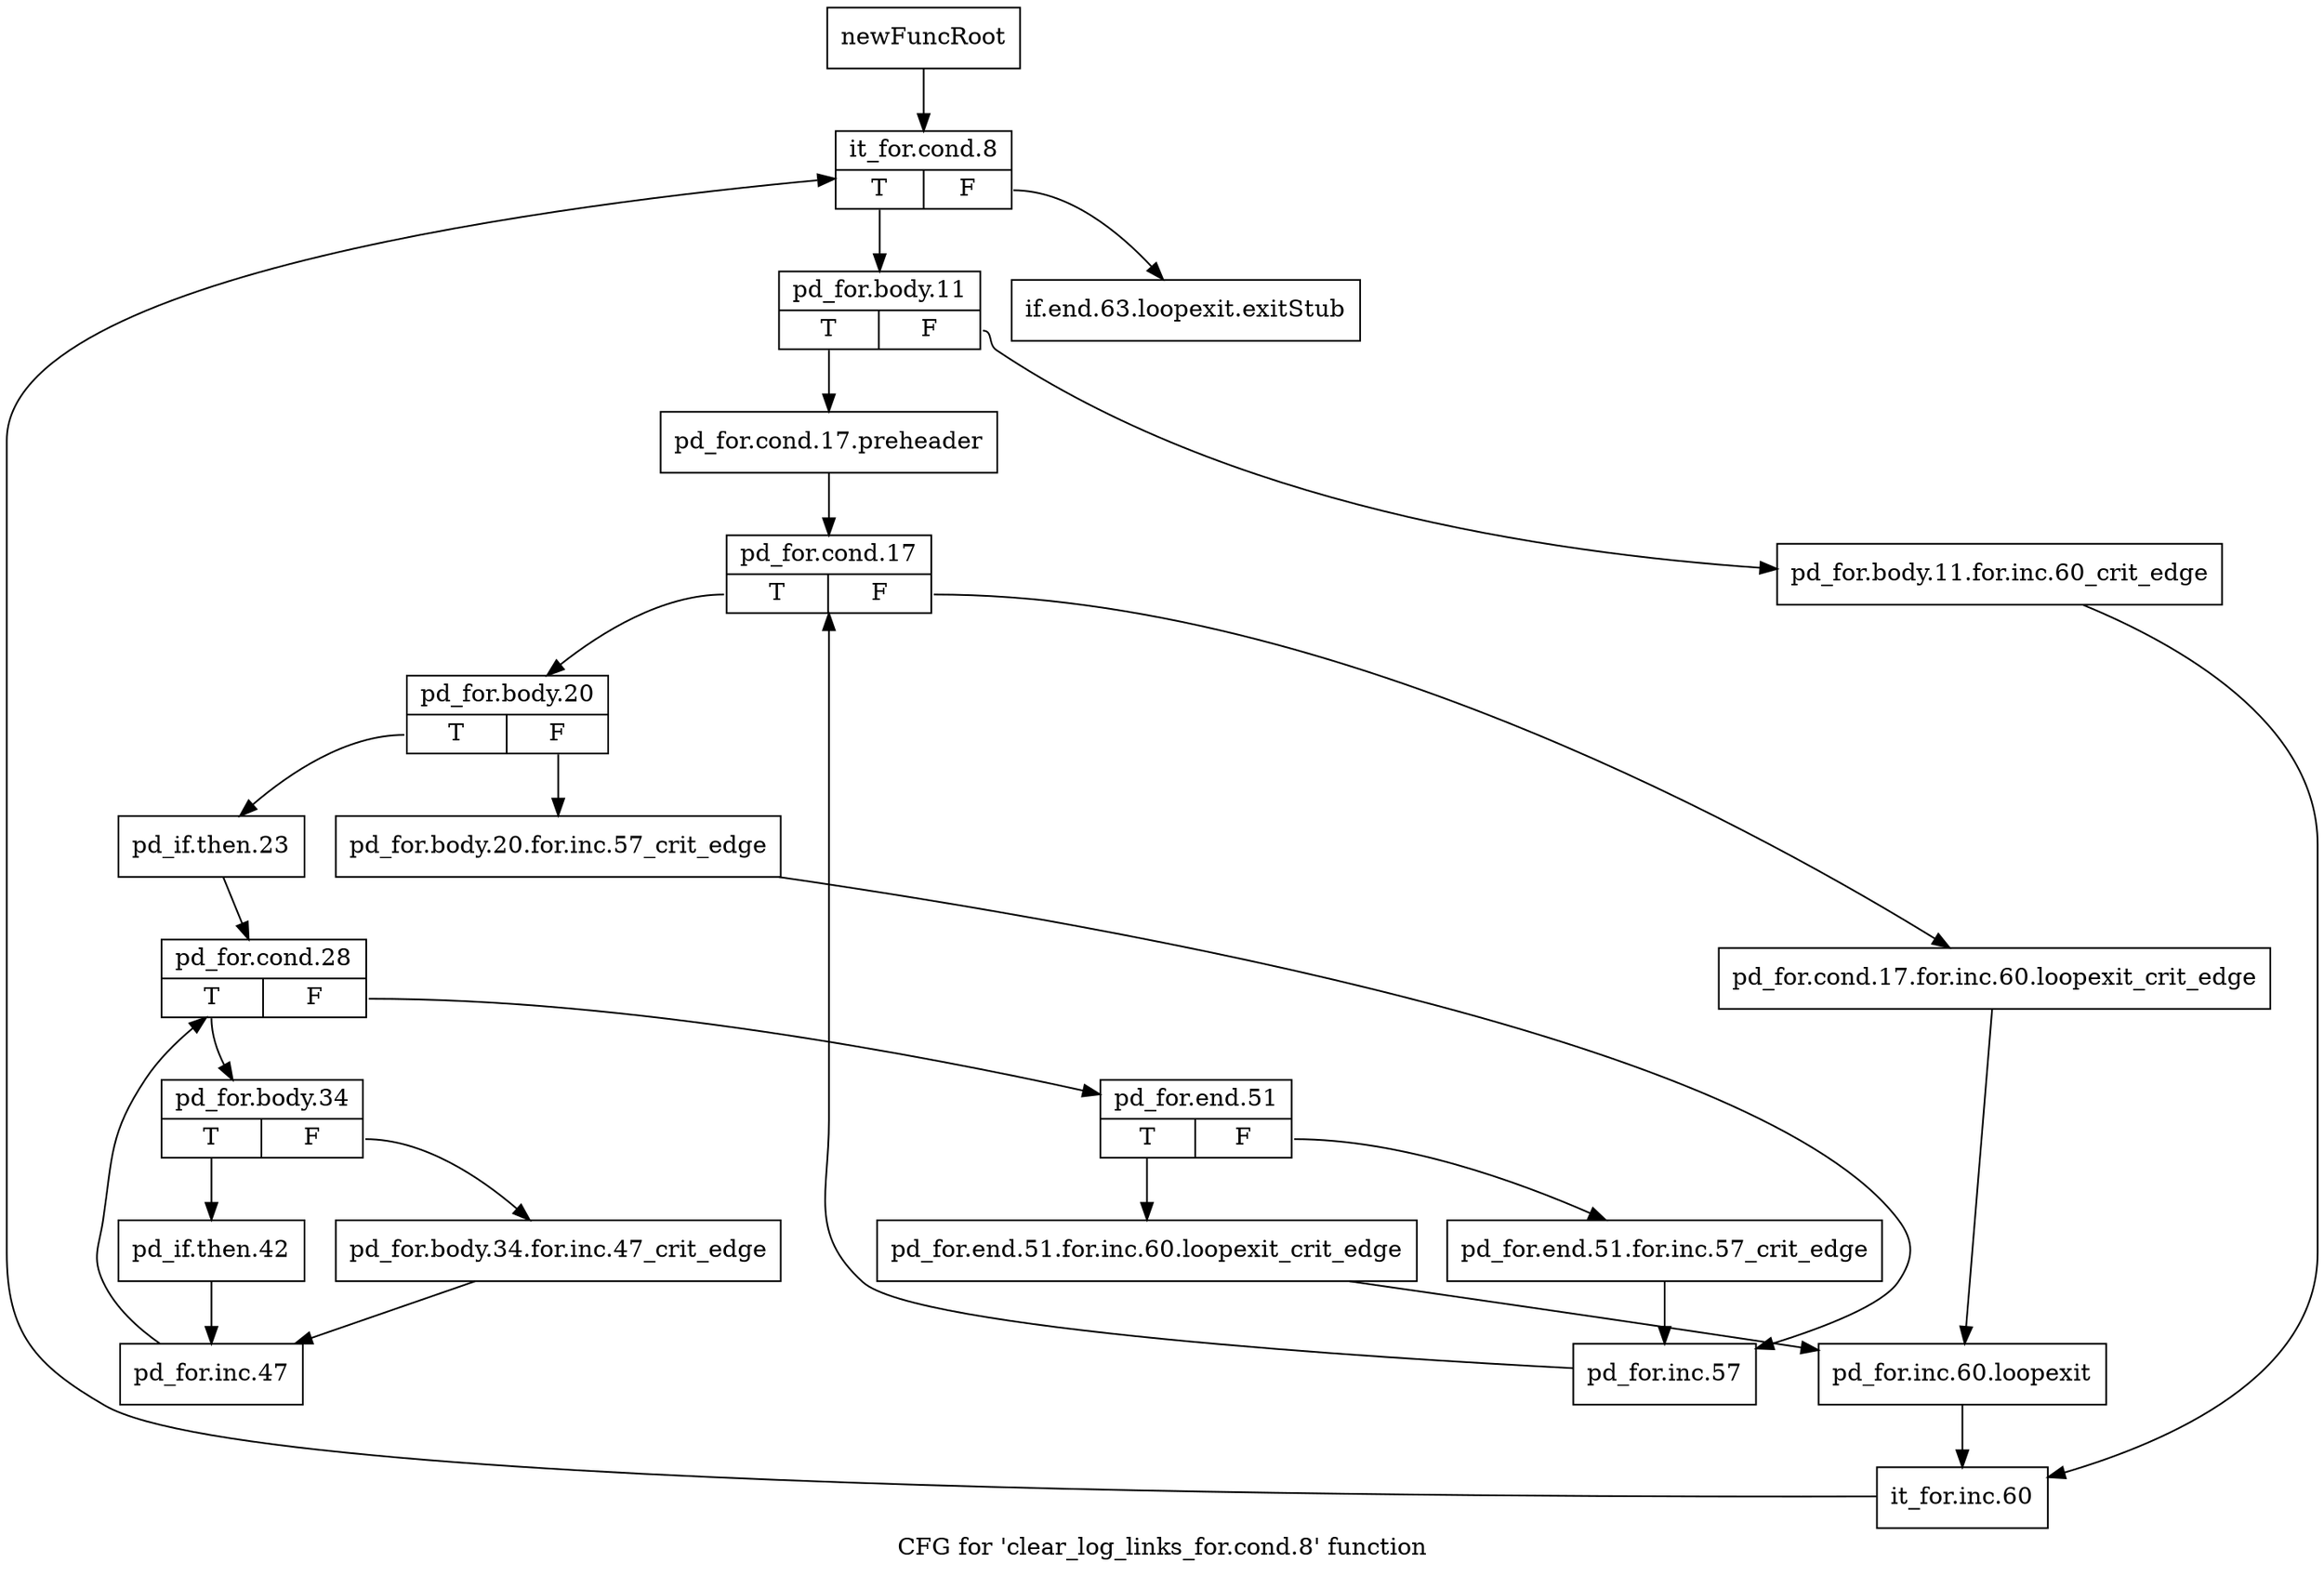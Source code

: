 digraph "CFG for 'clear_log_links_for.cond.8' function" {
	label="CFG for 'clear_log_links_for.cond.8' function";

	Node0xaeb7da0 [shape=record,label="{newFuncRoot}"];
	Node0xaeb7da0 -> Node0xaeb82b0;
	Node0xaeb8260 [shape=record,label="{if.end.63.loopexit.exitStub}"];
	Node0xaeb82b0 [shape=record,label="{it_for.cond.8|{<s0>T|<s1>F}}"];
	Node0xaeb82b0:s0 -> Node0xaeb8300;
	Node0xaeb82b0:s1 -> Node0xaeb8260;
	Node0xaeb8300 [shape=record,label="{pd_for.body.11|{<s0>T|<s1>F}}"];
	Node0xaeb8300:s0 -> Node0xaeb83a0;
	Node0xaeb8300:s1 -> Node0xaeb8350;
	Node0xaeb8350 [shape=record,label="{pd_for.body.11.for.inc.60_crit_edge}"];
	Node0xaeb8350 -> Node0xaeb8760;
	Node0xaeb83a0 [shape=record,label="{pd_for.cond.17.preheader}"];
	Node0xaeb83a0 -> Node0xaeb83f0;
	Node0xaeb83f0 [shape=record,label="{pd_for.cond.17|{<s0>T|<s1>F}}"];
	Node0xaeb83f0:s0 -> Node0xaeb8490;
	Node0xaeb83f0:s1 -> Node0xaeb8440;
	Node0xaeb8440 [shape=record,label="{pd_for.cond.17.for.inc.60.loopexit_crit_edge}"];
	Node0xaeb8440 -> Node0xaeb8710;
	Node0xaeb8490 [shape=record,label="{pd_for.body.20|{<s0>T|<s1>F}}"];
	Node0xaeb8490:s0 -> Node0xaeb8530;
	Node0xaeb8490:s1 -> Node0xaeb84e0;
	Node0xaeb84e0 [shape=record,label="{pd_for.body.20.for.inc.57_crit_edge}"];
	Node0xaeb84e0 -> Node0xaeb8670;
	Node0xaeb8530 [shape=record,label="{pd_if.then.23}"];
	Node0xaeb8530 -> Node0xaeb8580;
	Node0xaeb8580 [shape=record,label="{pd_for.cond.28|{<s0>T|<s1>F}}"];
	Node0xaeb8580:s0 -> Node0xaeb87b0;
	Node0xaeb8580:s1 -> Node0xaeb85d0;
	Node0xaeb85d0 [shape=record,label="{pd_for.end.51|{<s0>T|<s1>F}}"];
	Node0xaeb85d0:s0 -> Node0xaeb86c0;
	Node0xaeb85d0:s1 -> Node0xaeb8620;
	Node0xaeb8620 [shape=record,label="{pd_for.end.51.for.inc.57_crit_edge}"];
	Node0xaeb8620 -> Node0xaeb8670;
	Node0xaeb8670 [shape=record,label="{pd_for.inc.57}"];
	Node0xaeb8670 -> Node0xaeb83f0;
	Node0xaeb86c0 [shape=record,label="{pd_for.end.51.for.inc.60.loopexit_crit_edge}"];
	Node0xaeb86c0 -> Node0xaeb8710;
	Node0xaeb8710 [shape=record,label="{pd_for.inc.60.loopexit}"];
	Node0xaeb8710 -> Node0xaeb8760;
	Node0xaeb8760 [shape=record,label="{it_for.inc.60}"];
	Node0xaeb8760 -> Node0xaeb82b0;
	Node0xaeb87b0 [shape=record,label="{pd_for.body.34|{<s0>T|<s1>F}}"];
	Node0xaeb87b0:s0 -> Node0xaeb8850;
	Node0xaeb87b0:s1 -> Node0xaeb8800;
	Node0xaeb8800 [shape=record,label="{pd_for.body.34.for.inc.47_crit_edge}"];
	Node0xaeb8800 -> Node0xaeb88a0;
	Node0xaeb8850 [shape=record,label="{pd_if.then.42}"];
	Node0xaeb8850 -> Node0xaeb88a0;
	Node0xaeb88a0 [shape=record,label="{pd_for.inc.47}"];
	Node0xaeb88a0 -> Node0xaeb8580;
}

